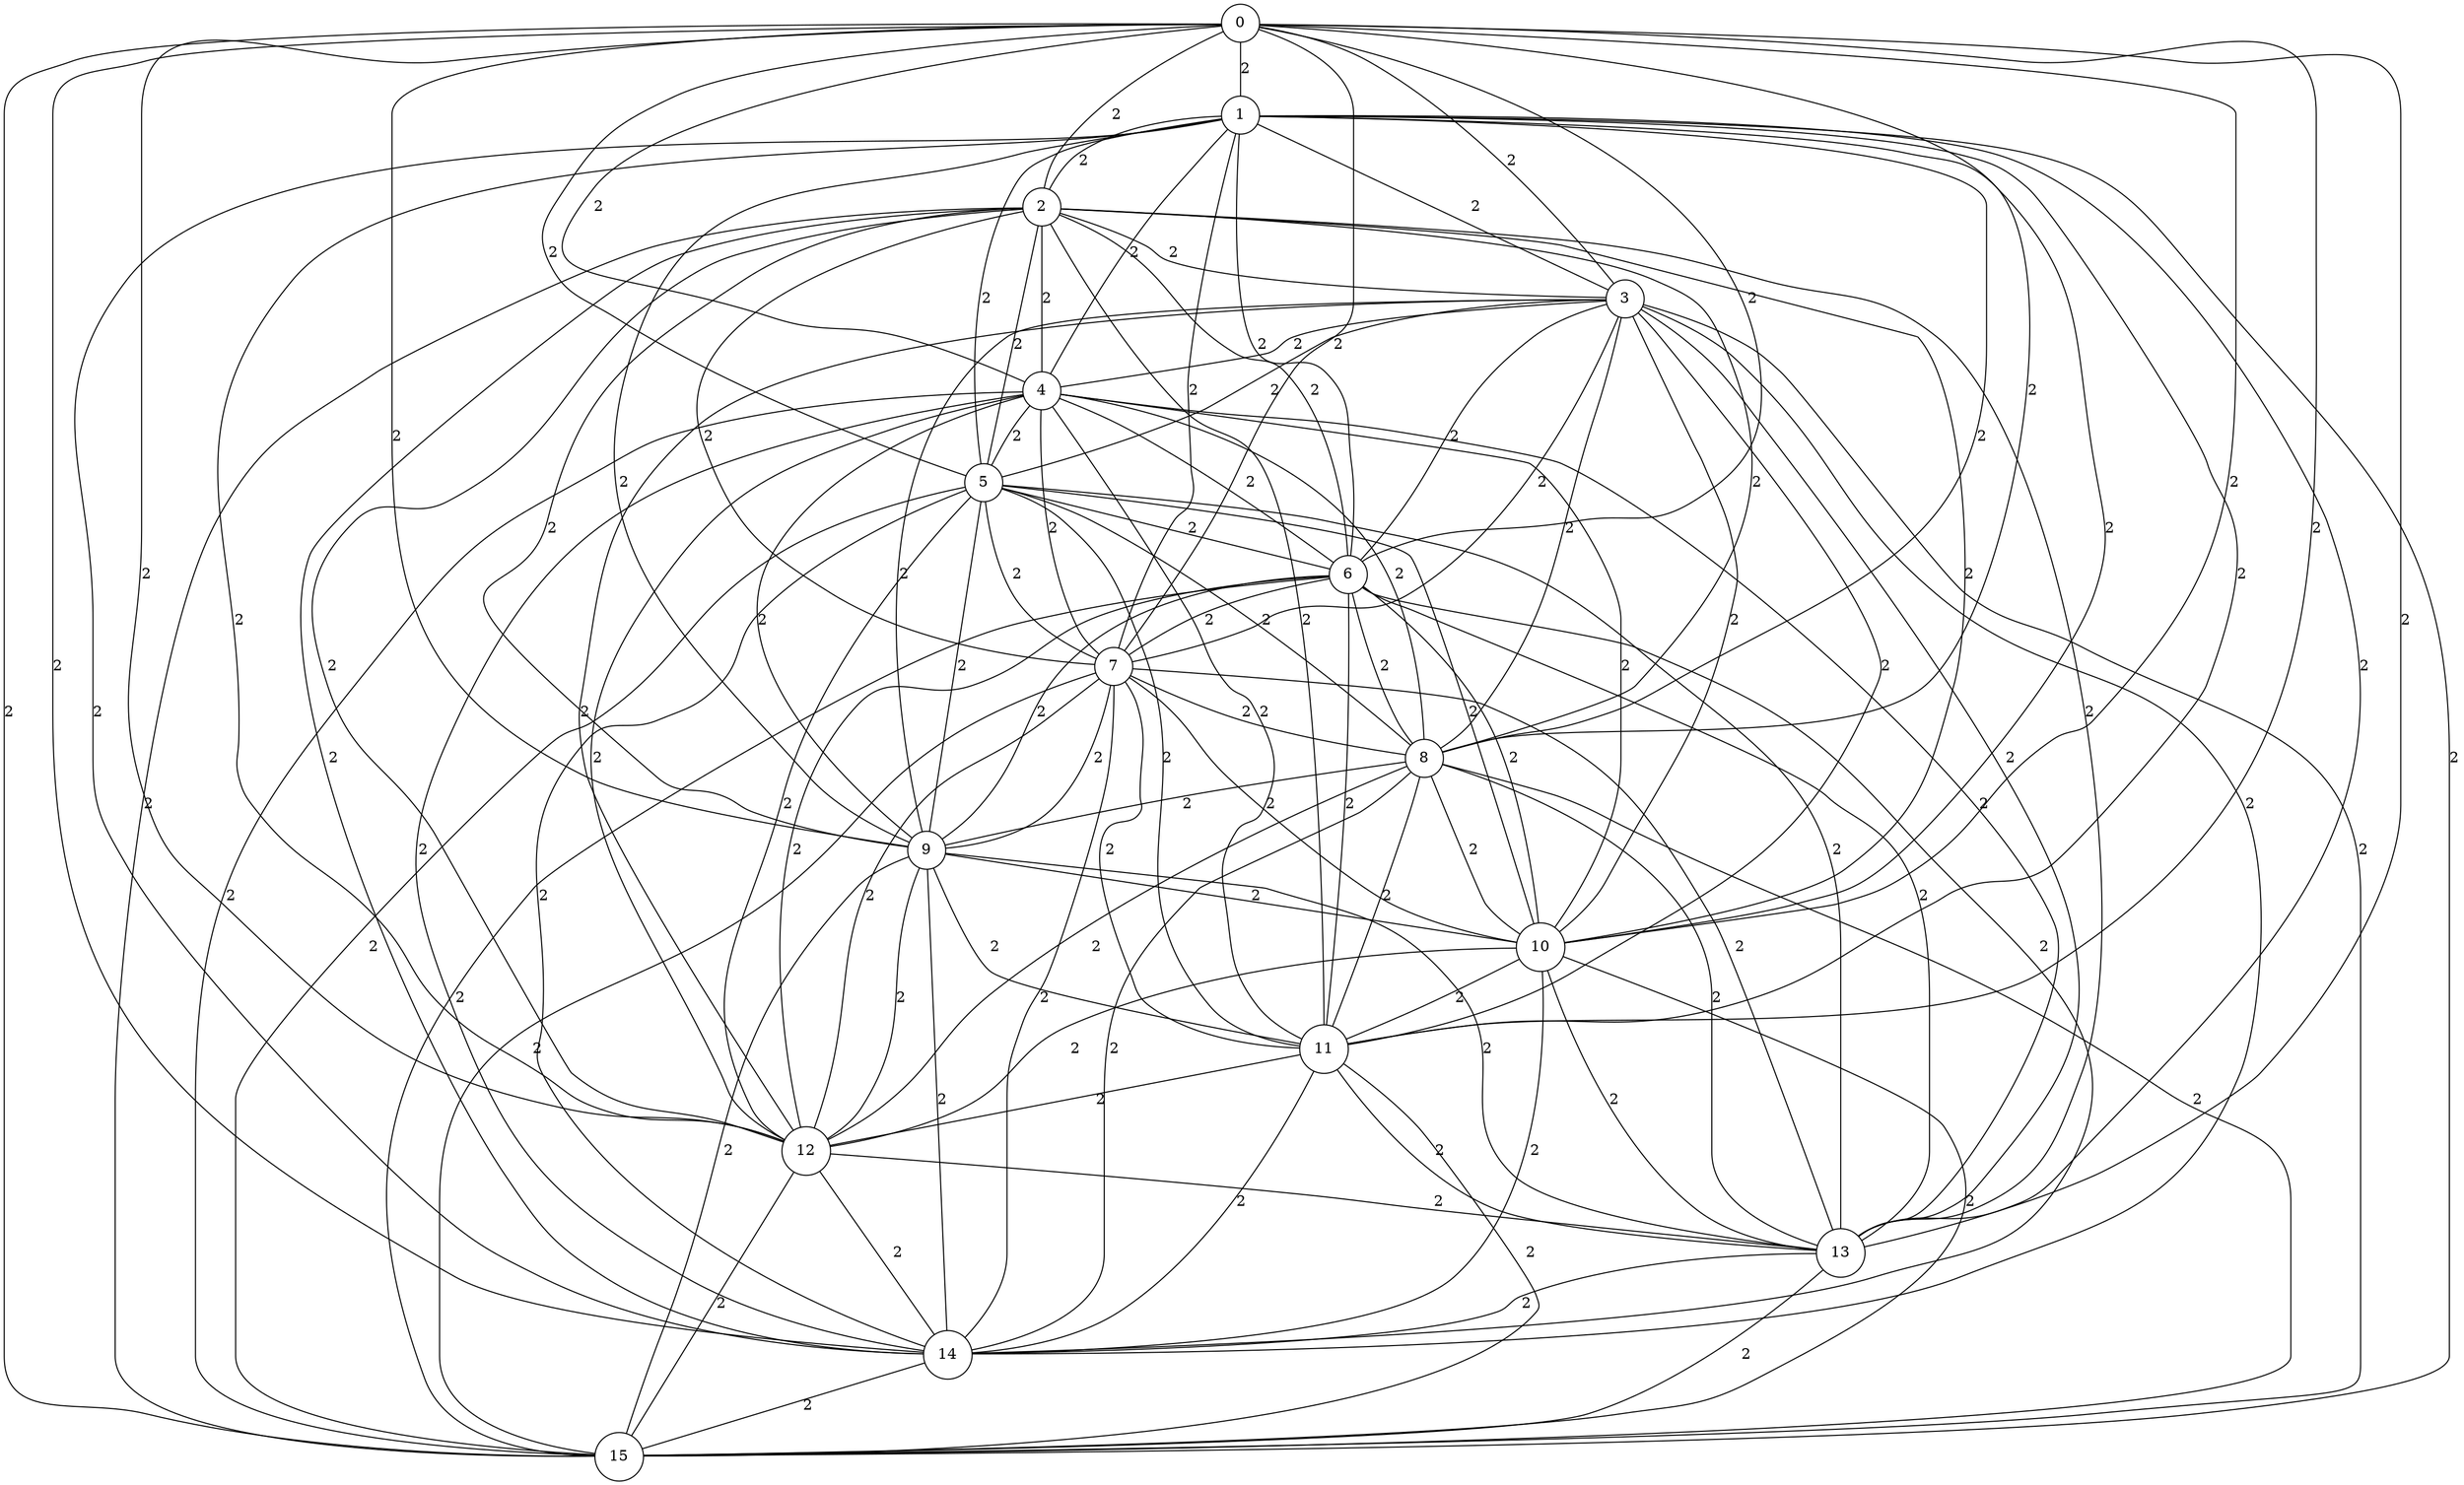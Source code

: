 graph qubit_interaction_graph {
    node [shape=circle];
    0 -- 1 [label=2];
    0 -- 2 [label=2];
    0 -- 3 [label=2];
    0 -- 4 [label=2];
    0 -- 5 [label=2];
    0 -- 6 [label=2];
    0 -- 7 [label=2];
    0 -- 8 [label=2];
    0 -- 9 [label=2];
    0 -- 10 [label=2];
    0 -- 11 [label=2];
    0 -- 12 [label=2];
    0 -- 13 [label=2];
    0 -- 14 [label=2];
    0 -- 15 [label=2];
    1 -- 2 [label=2];
    1 -- 3 [label=2];
    1 -- 4 [label=2];
    1 -- 5 [label=2];
    1 -- 6 [label=2];
    1 -- 7 [label=2];
    1 -- 8 [label=2];
    1 -- 9 [label=2];
    1 -- 10 [label=2];
    1 -- 11 [label=2];
    1 -- 12 [label=2];
    1 -- 13 [label=2];
    1 -- 14 [label=2];
    1 -- 15 [label=2];
    2 -- 3 [label=2];
    2 -- 4 [label=2];
    2 -- 5 [label=2];
    2 -- 6 [label=2];
    2 -- 7 [label=2];
    2 -- 8 [label=2];
    2 -- 9 [label=2];
    2 -- 10 [label=2];
    2 -- 11 [label=2];
    2 -- 12 [label=2];
    2 -- 13 [label=2];
    2 -- 14 [label=2];
    2 -- 15 [label=2];
    3 -- 4 [label=2];
    3 -- 5 [label=2];
    3 -- 6 [label=2];
    3 -- 7 [label=2];
    3 -- 8 [label=2];
    3 -- 9 [label=2];
    3 -- 10 [label=2];
    3 -- 11 [label=2];
    3 -- 12 [label=2];
    3 -- 13 [label=2];
    3 -- 14 [label=2];
    3 -- 15 [label=2];
    4 -- 5 [label=2];
    4 -- 6 [label=2];
    4 -- 7 [label=2];
    4 -- 8 [label=2];
    4 -- 9 [label=2];
    4 -- 10 [label=2];
    4 -- 11 [label=2];
    4 -- 12 [label=2];
    4 -- 13 [label=2];
    4 -- 14 [label=2];
    4 -- 15 [label=2];
    5 -- 6 [label=2];
    5 -- 7 [label=2];
    5 -- 8 [label=2];
    5 -- 9 [label=2];
    5 -- 10 [label=2];
    5 -- 11 [label=2];
    5 -- 12 [label=2];
    5 -- 13 [label=2];
    5 -- 14 [label=2];
    5 -- 15 [label=2];
    6 -- 7 [label=2];
    6 -- 8 [label=2];
    6 -- 9 [label=2];
    6 -- 10 [label=2];
    6 -- 11 [label=2];
    6 -- 12 [label=2];
    6 -- 13 [label=2];
    6 -- 14 [label=2];
    6 -- 15 [label=2];
    7 -- 8 [label=2];
    7 -- 9 [label=2];
    7 -- 10 [label=2];
    7 -- 11 [label=2];
    7 -- 12 [label=2];
    7 -- 13 [label=2];
    7 -- 14 [label=2];
    7 -- 15 [label=2];
    8 -- 9 [label=2];
    8 -- 10 [label=2];
    8 -- 11 [label=2];
    8 -- 12 [label=2];
    8 -- 13 [label=2];
    8 -- 14 [label=2];
    8 -- 15 [label=2];
    9 -- 10 [label=2];
    9 -- 11 [label=2];
    9 -- 12 [label=2];
    9 -- 13 [label=2];
    9 -- 14 [label=2];
    9 -- 15 [label=2];
    10 -- 11 [label=2];
    10 -- 12 [label=2];
    10 -- 13 [label=2];
    10 -- 14 [label=2];
    10 -- 15 [label=2];
    11 -- 12 [label=2];
    11 -- 13 [label=2];
    11 -- 14 [label=2];
    11 -- 15 [label=2];
    12 -- 13 [label=2];
    12 -- 14 [label=2];
    12 -- 15 [label=2];
    13 -- 14 [label=2];
    13 -- 15 [label=2];
    14 -- 15 [label=2];
}
